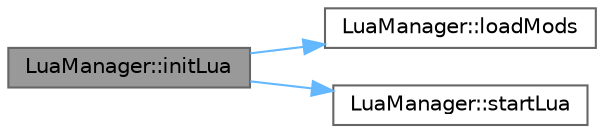 digraph "LuaManager::initLua"
{
 // LATEX_PDF_SIZE
  bgcolor="transparent";
  edge [fontname=Helvetica,fontsize=10,labelfontname=Helvetica,labelfontsize=10];
  node [fontname=Helvetica,fontsize=10,shape=box,height=0.2,width=0.4];
  rankdir="LR";
  Node1 [id="Node000001",label="LuaManager::initLua",height=0.2,width=0.4,color="gray40", fillcolor="grey60", style="filled", fontcolor="black",tooltip=" "];
  Node1 -> Node2 [id="edge1_Node000001_Node000002",color="steelblue1",style="solid",tooltip=" "];
  Node2 [id="Node000002",label="LuaManager::loadMods",height=0.2,width=0.4,color="grey40", fillcolor="white", style="filled",URL="$class_lua_manager.html#a98e8368c1e252a6043612917ab3c9ee5",tooltip=" "];
  Node1 -> Node3 [id="edge2_Node000001_Node000003",color="steelblue1",style="solid",tooltip=" "];
  Node3 [id="Node000003",label="LuaManager::startLua",height=0.2,width=0.4,color="grey40", fillcolor="white", style="filled",URL="$class_lua_manager.html#a28163527b74520a296fee10e8f77ca15",tooltip=" "];
}
